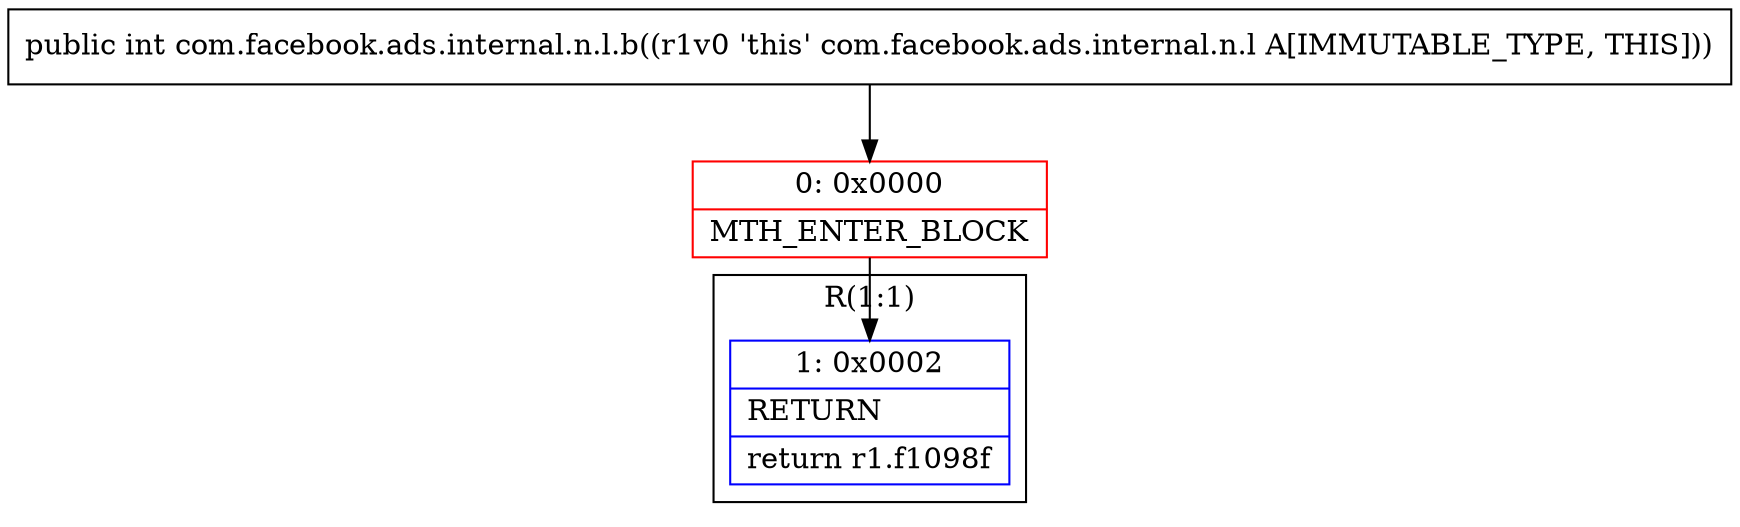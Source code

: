 digraph "CFG forcom.facebook.ads.internal.n.l.b()I" {
subgraph cluster_Region_1474238090 {
label = "R(1:1)";
node [shape=record,color=blue];
Node_1 [shape=record,label="{1\:\ 0x0002|RETURN\l|return r1.f1098f\l}"];
}
Node_0 [shape=record,color=red,label="{0\:\ 0x0000|MTH_ENTER_BLOCK\l}"];
MethodNode[shape=record,label="{public int com.facebook.ads.internal.n.l.b((r1v0 'this' com.facebook.ads.internal.n.l A[IMMUTABLE_TYPE, THIS])) }"];
MethodNode -> Node_0;
Node_0 -> Node_1;
}

